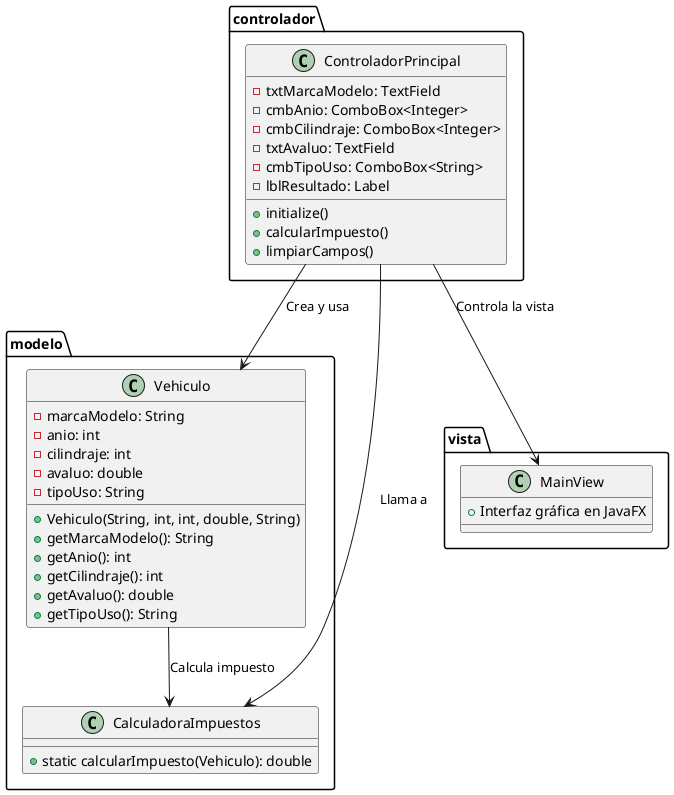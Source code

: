 @startuml
package modelo {
    class Vehiculo {
        - marcaModelo: String
        - anio: int
        - cilindraje: int
        - avaluo: double
        - tipoUso: String
        + Vehiculo(String, int, int, double, String)
        + getMarcaModelo(): String
        + getAnio(): int
        + getCilindraje(): int
        + getAvaluo(): double
        + getTipoUso(): String
    }

    class CalculadoraImpuestos {
        + static calcularImpuesto(Vehiculo): double
    }
}

package controlador {
    class ControladorPrincipal {
        - txtMarcaModelo: TextField
        - cmbAnio: ComboBox<Integer>
        - cmbCilindraje: ComboBox<Integer>
        - txtAvaluo: TextField
        - cmbTipoUso: ComboBox<String>
        - lblResultado: Label
        + initialize()
        + calcularImpuesto()
        + limpiarCampos()
    }
}

package vista {
    class MainView {
        + Interfaz gráfica en JavaFX
    }
}

Vehiculo --> CalculadoraImpuestos : "Calcula impuesto"
ControladorPrincipal --> Vehiculo : "Crea y usa"
ControladorPrincipal --> CalculadoraImpuestos : "Llama a"
ControladorPrincipal --> MainView : "Controla la vista"
@enduml
